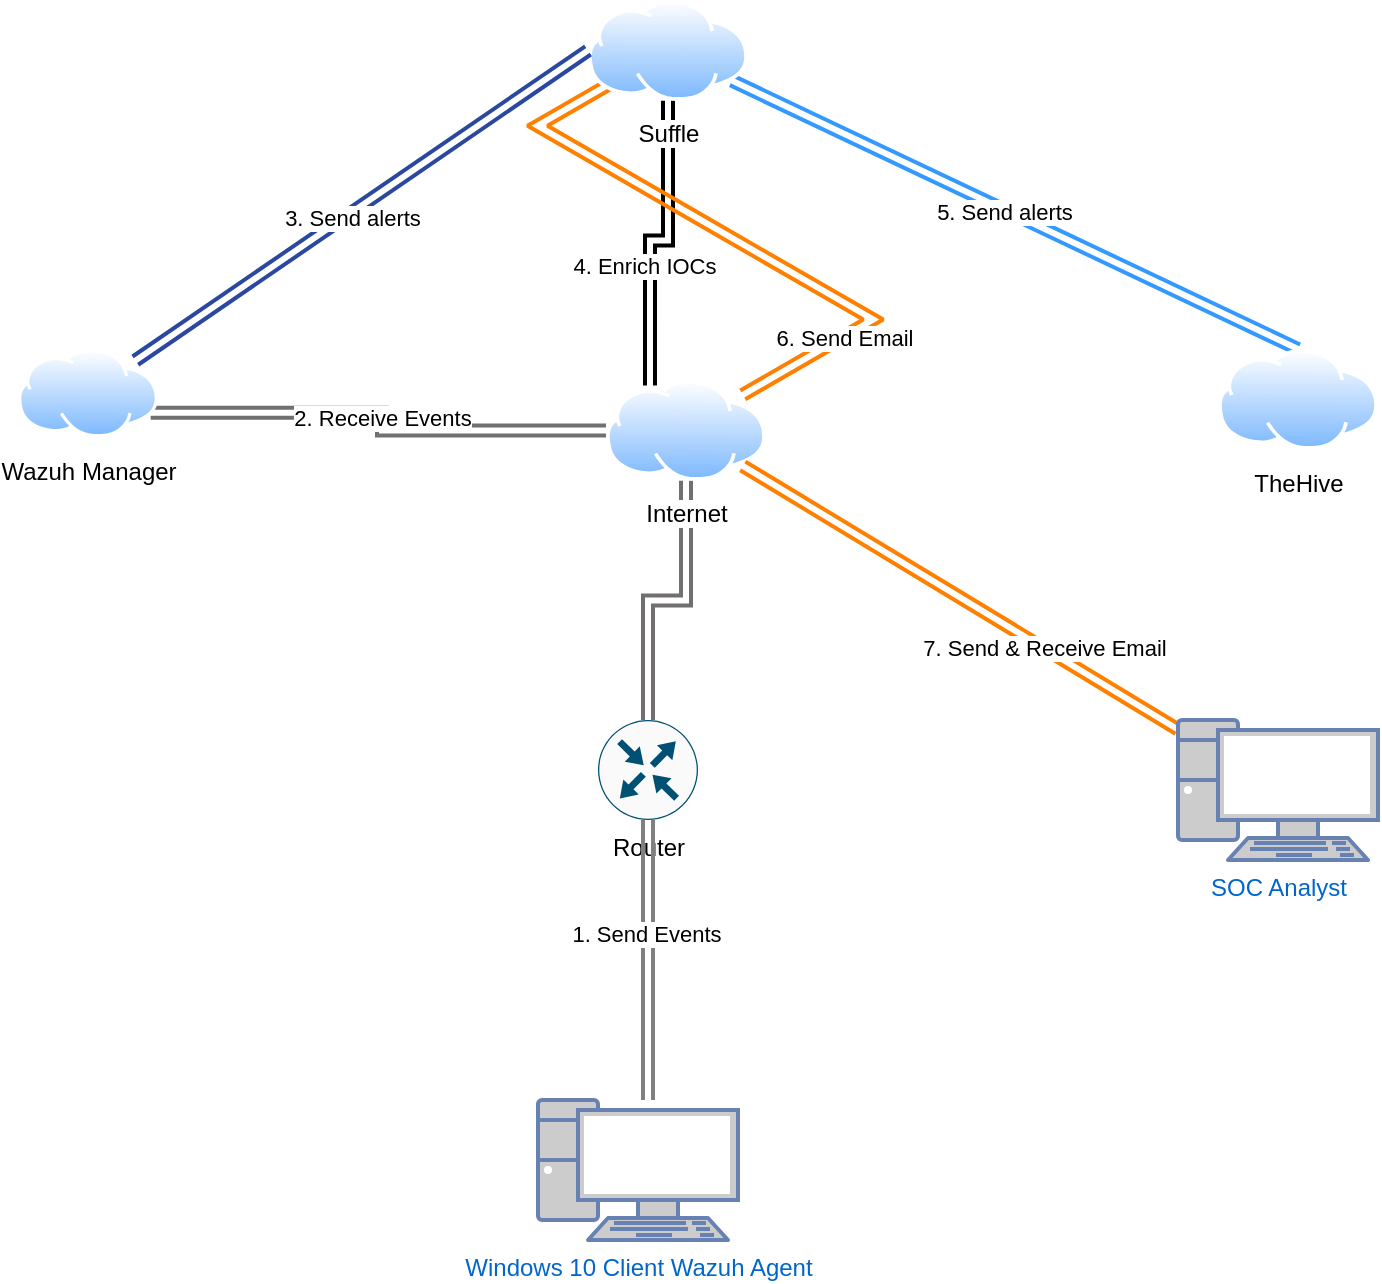 <mxfile version="22.1.16" type="github">
  <diagram name="Page-1" id="ChK1W9BBv4qw7w4W10nk">
    <mxGraphModel dx="1434" dy="738" grid="1" gridSize="10" guides="1" tooltips="1" connect="1" arrows="1" fold="1" page="1" pageScale="1" pageWidth="827" pageHeight="1169" math="0" shadow="0">
      <root>
        <mxCell id="0" />
        <mxCell id="1" parent="0" />
        <mxCell id="oaZz4HmqSXYziOOv6S-j-2" value="Windows 10 Client Wazuh Agent&lt;br&gt;" style="fontColor=#0066CC;verticalAlign=top;verticalLabelPosition=bottom;labelPosition=center;align=center;html=1;outlineConnect=0;fillColor=#CCCCCC;strokeColor=#6881B3;gradientColor=none;gradientDirection=north;strokeWidth=2;shape=mxgraph.networks.pc;" parent="1" vertex="1">
          <mxGeometry x="340" y="570" width="100" height="70" as="geometry" />
        </mxCell>
        <mxCell id="oaZz4HmqSXYziOOv6S-j-13" style="edgeStyle=orthogonalEdgeStyle;rounded=0;orthogonalLoop=1;jettySize=auto;html=1;shape=link;strokeColor=#716f6f;strokeWidth=2;" parent="1" source="oaZz4HmqSXYziOOv6S-j-4" target="oaZz4HmqSXYziOOv6S-j-6" edge="1">
          <mxGeometry relative="1" as="geometry" />
        </mxCell>
        <mxCell id="oaZz4HmqSXYziOOv6S-j-4" value="Router" style="sketch=0;points=[[0.5,0,0],[1,0.5,0],[0.5,1,0],[0,0.5,0],[0.145,0.145,0],[0.856,0.145,0],[0.855,0.856,0],[0.145,0.855,0]];verticalLabelPosition=bottom;html=1;verticalAlign=top;aspect=fixed;align=center;pointerEvents=1;shape=mxgraph.cisco19.rect;prIcon=router;fillColor=#FAFAFA;strokeColor=#005073;" parent="1" vertex="1">
          <mxGeometry x="370" y="380" width="50" height="50" as="geometry" />
        </mxCell>
        <mxCell id="nG7Onz6YNzY-FJsHj9oM-8" style="edgeStyle=orthogonalEdgeStyle;rounded=0;orthogonalLoop=1;jettySize=auto;html=1;entryX=0.25;entryY=0;entryDx=0;entryDy=0;shape=link;strokeWidth=2;" edge="1" parent="1" source="oaZz4HmqSXYziOOv6S-j-5" target="oaZz4HmqSXYziOOv6S-j-6">
          <mxGeometry relative="1" as="geometry" />
        </mxCell>
        <mxCell id="nG7Onz6YNzY-FJsHj9oM-9" value="4. Enrich IOCs" style="edgeLabel;html=1;align=center;verticalAlign=middle;resizable=0;points=[];" vertex="1" connectable="0" parent="nG7Onz6YNzY-FJsHj9oM-8">
          <mxGeometry x="0.212" y="-3" relative="1" as="geometry">
            <mxPoint as="offset" />
          </mxGeometry>
        </mxCell>
        <mxCell id="nG7Onz6YNzY-FJsHj9oM-10" style="rounded=0;orthogonalLoop=1;jettySize=auto;html=1;entryX=0.5;entryY=0;entryDx=0;entryDy=0;shape=link;strokeWidth=2;strokeColor=#3399FF;" edge="1" parent="1" source="oaZz4HmqSXYziOOv6S-j-5" target="oaZz4HmqSXYziOOv6S-j-7">
          <mxGeometry relative="1" as="geometry" />
        </mxCell>
        <mxCell id="nG7Onz6YNzY-FJsHj9oM-11" value="5. Send alerts" style="edgeLabel;html=1;align=center;verticalAlign=middle;resizable=0;points=[];" vertex="1" connectable="0" parent="nG7Onz6YNzY-FJsHj9oM-10">
          <mxGeometry x="-0.039" y="-1" relative="1" as="geometry">
            <mxPoint as="offset" />
          </mxGeometry>
        </mxCell>
        <mxCell id="nG7Onz6YNzY-FJsHj9oM-12" style="edgeStyle=isometricEdgeStyle;rounded=0;orthogonalLoop=1;jettySize=auto;html=1;entryX=1;entryY=0;entryDx=0;entryDy=0;shape=link;strokeColor=#FF8000;strokeWidth=2;" edge="1" parent="1" source="oaZz4HmqSXYziOOv6S-j-5" target="oaZz4HmqSXYziOOv6S-j-6">
          <mxGeometry relative="1" as="geometry" />
        </mxCell>
        <mxCell id="nG7Onz6YNzY-FJsHj9oM-15" value="6. Send Email" style="edgeLabel;html=1;align=center;verticalAlign=middle;resizable=0;points=[];" vertex="1" connectable="0" parent="nG7Onz6YNzY-FJsHj9oM-12">
          <mxGeometry x="0.62" y="1" relative="1" as="geometry">
            <mxPoint x="-1" as="offset" />
          </mxGeometry>
        </mxCell>
        <mxCell id="oaZz4HmqSXYziOOv6S-j-5" value="Suffle" style="image;aspect=fixed;perimeter=ellipsePerimeter;html=1;align=center;shadow=0;dashed=0;spacingTop=3;image=img/lib/active_directory/internet_cloud.svg;" parent="1" vertex="1">
          <mxGeometry x="365" y="20" width="80" height="50.4" as="geometry" />
        </mxCell>
        <mxCell id="nG7Onz6YNzY-FJsHj9oM-1" value="2. Receive Events" style="edgeStyle=orthogonalEdgeStyle;rounded=0;orthogonalLoop=1;jettySize=auto;html=1;entryX=1;entryY=0.75;entryDx=0;entryDy=0;shape=link;strokeColor=#716f6f;strokeWidth=2;" edge="1" parent="1" source="oaZz4HmqSXYziOOv6S-j-6" target="oaZz4HmqSXYziOOv6S-j-8">
          <mxGeometry relative="1" as="geometry" />
        </mxCell>
        <mxCell id="oaZz4HmqSXYziOOv6S-j-6" value="Internet" style="image;aspect=fixed;perimeter=ellipsePerimeter;html=1;align=center;shadow=0;dashed=0;spacingTop=3;image=img/lib/active_directory/internet_cloud.svg;" parent="1" vertex="1">
          <mxGeometry x="374" y="210" width="80" height="50.4" as="geometry" />
        </mxCell>
        <mxCell id="oaZz4HmqSXYziOOv6S-j-7" value="TheHive&lt;br&gt;" style="image;aspect=fixed;perimeter=ellipsePerimeter;html=1;align=center;shadow=0;dashed=0;spacingTop=3;image=img/lib/active_directory/internet_cloud.svg;" parent="1" vertex="1">
          <mxGeometry x="680" y="194.5" width="80" height="50.4" as="geometry" />
        </mxCell>
        <mxCell id="nG7Onz6YNzY-FJsHj9oM-4" style="rounded=0;orthogonalLoop=1;jettySize=auto;html=1;entryX=0;entryY=0.5;entryDx=0;entryDy=0;shape=link;strokeWidth=2;strokeColor=#2b48a1;" edge="1" parent="1" source="oaZz4HmqSXYziOOv6S-j-8" target="oaZz4HmqSXYziOOv6S-j-5">
          <mxGeometry relative="1" as="geometry" />
        </mxCell>
        <mxCell id="nG7Onz6YNzY-FJsHj9oM-7" value="3. Send alerts" style="edgeLabel;html=1;align=center;verticalAlign=middle;resizable=0;points=[];" vertex="1" connectable="0" parent="nG7Onz6YNzY-FJsHj9oM-4">
          <mxGeometry x="-0.051" y="-2" relative="1" as="geometry">
            <mxPoint as="offset" />
          </mxGeometry>
        </mxCell>
        <mxCell id="oaZz4HmqSXYziOOv6S-j-8" value="Wazuh Manager" style="image;aspect=fixed;perimeter=ellipsePerimeter;html=1;align=center;shadow=0;dashed=0;spacingTop=3;image=img/lib/active_directory/internet_cloud.svg;" parent="1" vertex="1">
          <mxGeometry x="80" y="194.5" width="70" height="44.1" as="geometry" />
        </mxCell>
        <mxCell id="nG7Onz6YNzY-FJsHj9oM-16" style="rounded=0;orthogonalLoop=1;jettySize=auto;html=1;entryX=1;entryY=1;entryDx=0;entryDy=0;shape=link;strokeColor=#FF8000;strokeWidth=2;" edge="1" parent="1" source="oaZz4HmqSXYziOOv6S-j-10" target="oaZz4HmqSXYziOOv6S-j-6">
          <mxGeometry relative="1" as="geometry" />
        </mxCell>
        <mxCell id="nG7Onz6YNzY-FJsHj9oM-17" value="7. Send &amp;amp; Receive Email" style="edgeLabel;html=1;align=center;verticalAlign=middle;resizable=0;points=[];" vertex="1" connectable="0" parent="nG7Onz6YNzY-FJsHj9oM-16">
          <mxGeometry x="-0.377" relative="1" as="geometry">
            <mxPoint as="offset" />
          </mxGeometry>
        </mxCell>
        <mxCell id="oaZz4HmqSXYziOOv6S-j-10" value="SOC Analyst" style="fontColor=#0066CC;verticalAlign=top;verticalLabelPosition=bottom;labelPosition=center;align=center;html=1;outlineConnect=0;fillColor=#CCCCCC;strokeColor=#6881B3;gradientColor=none;gradientDirection=north;strokeWidth=2;shape=mxgraph.networks.pc;" parent="1" vertex="1">
          <mxGeometry x="660" y="380" width="100" height="70" as="geometry" />
        </mxCell>
        <mxCell id="oaZz4HmqSXYziOOv6S-j-17" style="edgeStyle=orthogonalEdgeStyle;rounded=0;orthogonalLoop=1;jettySize=auto;html=1;entryX=0.5;entryY=1;entryDx=0;entryDy=0;entryPerimeter=0;shape=link;strokeColor=#808080;strokeWidth=2;" parent="1" source="oaZz4HmqSXYziOOv6S-j-2" target="oaZz4HmqSXYziOOv6S-j-4" edge="1">
          <mxGeometry relative="1" as="geometry">
            <Array as="points">
              <mxPoint x="395" y="540" />
              <mxPoint x="395" y="540" />
            </Array>
          </mxGeometry>
        </mxCell>
        <mxCell id="oaZz4HmqSXYziOOv6S-j-18" value="1. Send Events" style="edgeLabel;html=1;align=center;verticalAlign=middle;resizable=0;points=[];" parent="oaZz4HmqSXYziOOv6S-j-17" vertex="1" connectable="0">
          <mxGeometry x="0.186" y="1" relative="1" as="geometry">
            <mxPoint as="offset" />
          </mxGeometry>
        </mxCell>
      </root>
    </mxGraphModel>
  </diagram>
</mxfile>
